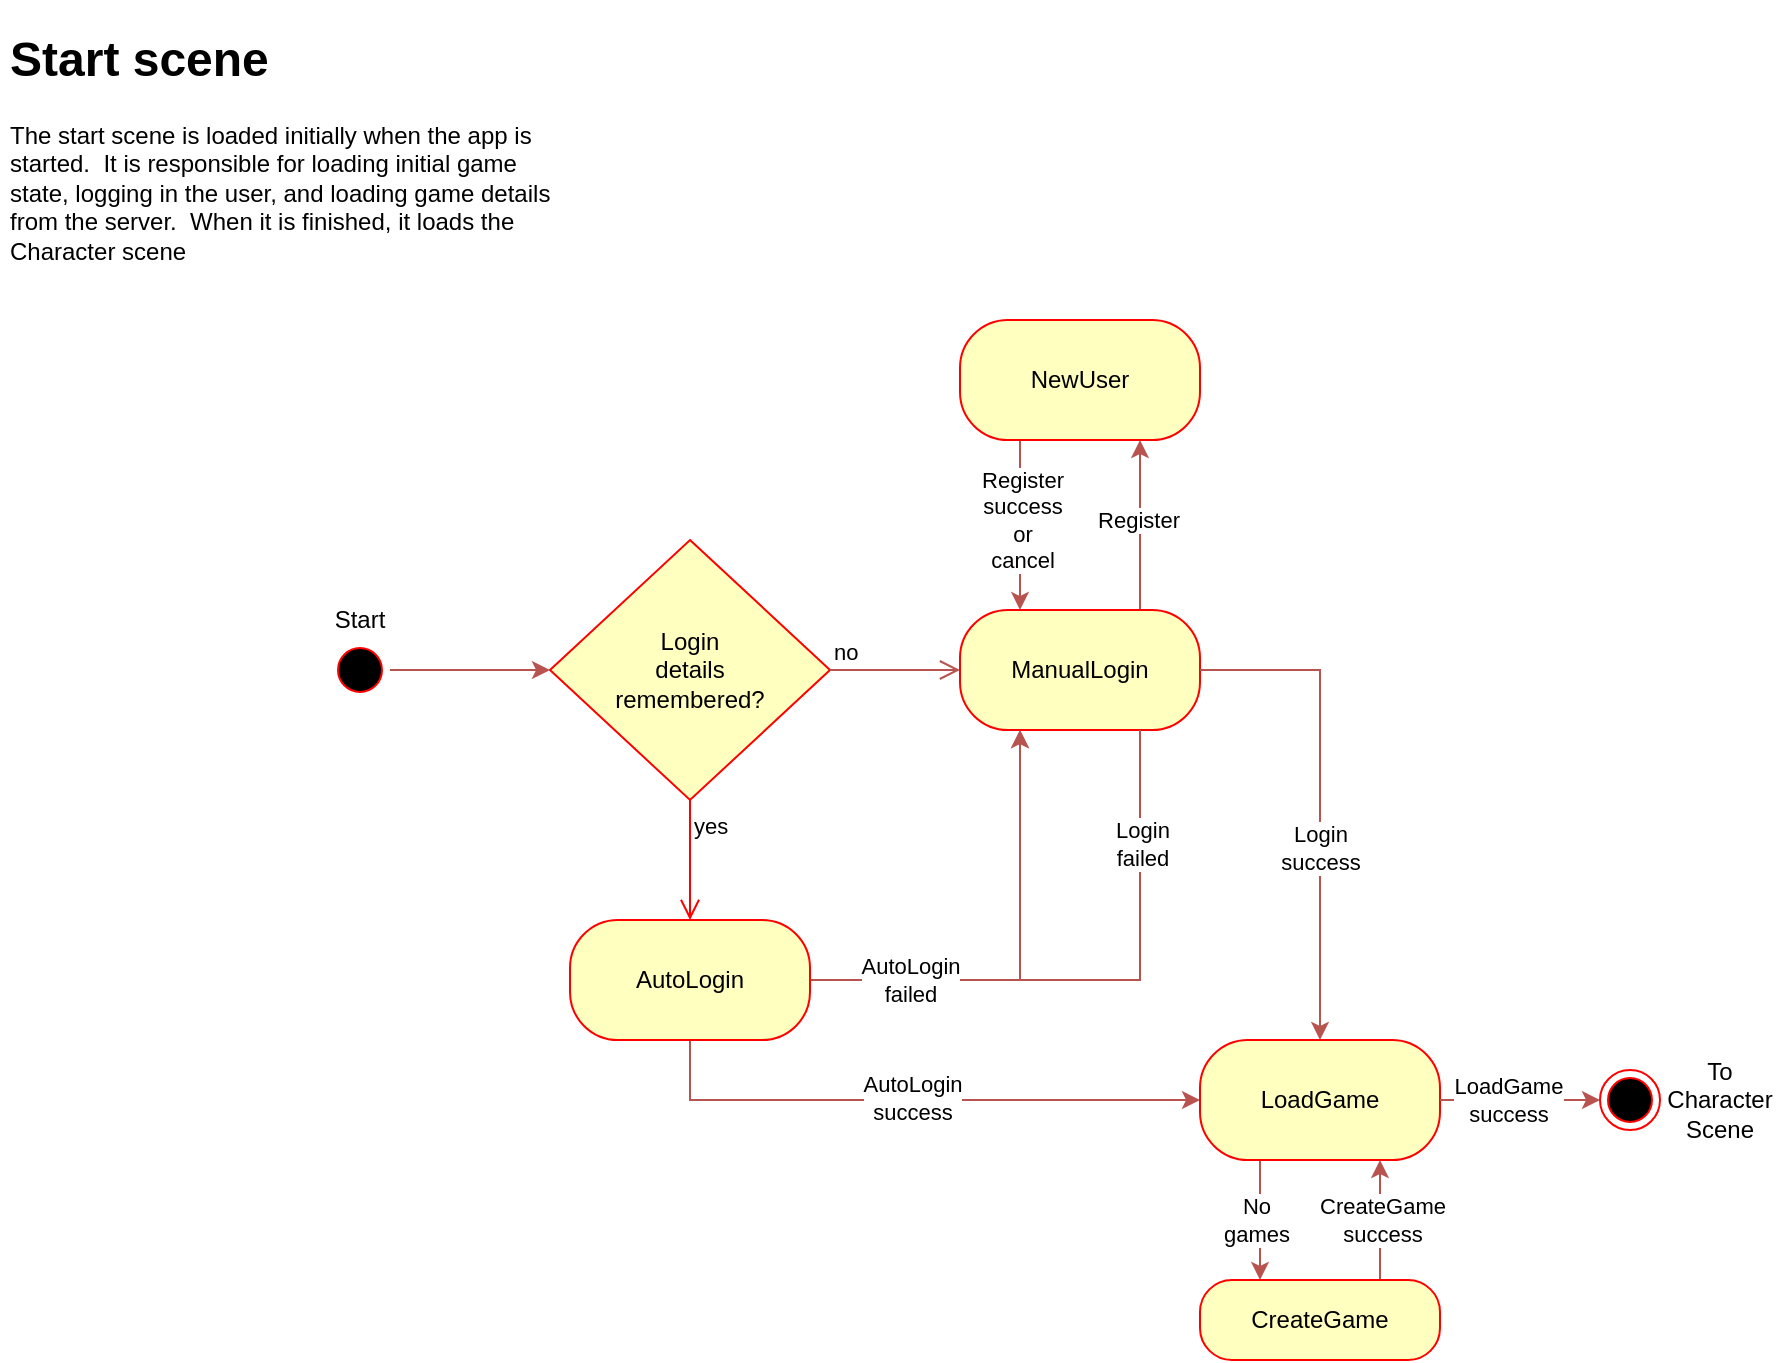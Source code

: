 <mxfile version="21.6.8" type="github">
  <diagram name="Page-1" id="58cdce13-f638-feb5-8d6f-7d28b1aa9fa0">
    <mxGraphModel dx="2074" dy="1122" grid="1" gridSize="10" guides="1" tooltips="1" connect="1" arrows="1" fold="1" page="1" pageScale="1" pageWidth="1100" pageHeight="850" background="none" math="0" shadow="0">
      <root>
        <mxCell id="0" />
        <mxCell id="1" parent="0" />
        <mxCell id="382b91b5511bd0f7-1" value="" style="ellipse;html=1;shape=startState;fillColor=#000000;strokeColor=#ff0000;rounded=1;shadow=0;comic=0;labelBackgroundColor=none;fontFamily=Verdana;fontSize=12;fontColor=#000000;align=center;direction=south;" parent="1" vertex="1">
          <mxGeometry x="185" y="330" width="30" height="30" as="geometry" />
        </mxCell>
        <mxCell id="qHw43fdvEsDscST8Ym2Q-1" value="Start" style="text;html=1;strokeColor=none;fillColor=none;align=center;verticalAlign=middle;whiteSpace=wrap;rounded=0;" vertex="1" parent="1">
          <mxGeometry x="170" y="305" width="60" height="30" as="geometry" />
        </mxCell>
        <mxCell id="qHw43fdvEsDscST8Ym2Q-3" value="&lt;div&gt;Login&lt;/div&gt;&lt;div&gt;details&lt;/div&gt;&lt;div&gt;remembered?&lt;br&gt;&lt;/div&gt;" style="rhombus;whiteSpace=wrap;html=1;fontColor=#000000;fillColor=#ffffc0;strokeColor=#ff0000;" vertex="1" parent="1">
          <mxGeometry x="295" y="280" width="140" height="130" as="geometry" />
        </mxCell>
        <mxCell id="qHw43fdvEsDscST8Ym2Q-4" value="no" style="edgeStyle=orthogonalEdgeStyle;html=1;align=left;verticalAlign=bottom;endArrow=open;endSize=8;strokeColor=#b85450;rounded=0;fillColor=#f8cecc;" edge="1" source="qHw43fdvEsDscST8Ym2Q-3" parent="1" target="qHw43fdvEsDscST8Ym2Q-11">
          <mxGeometry x="-1" relative="1" as="geometry">
            <mxPoint x="475" y="345" as="targetPoint" />
          </mxGeometry>
        </mxCell>
        <mxCell id="qHw43fdvEsDscST8Ym2Q-5" value="yes" style="edgeStyle=orthogonalEdgeStyle;html=1;align=left;verticalAlign=top;endArrow=open;endSize=8;strokeColor=#ff0000;rounded=0;" edge="1" source="qHw43fdvEsDscST8Ym2Q-3" parent="1" target="qHw43fdvEsDscST8Ym2Q-8">
          <mxGeometry x="-1" relative="1" as="geometry">
            <mxPoint x="630" y="490" as="targetPoint" />
            <Array as="points">
              <mxPoint x="365" y="460" />
              <mxPoint x="365" y="460" />
            </Array>
          </mxGeometry>
        </mxCell>
        <mxCell id="qHw43fdvEsDscST8Ym2Q-6" value="" style="edgeStyle=orthogonalEdgeStyle;rounded=0;orthogonalLoop=1;jettySize=auto;html=1;fillColor=#f8cecc;strokeColor=#b85450;" edge="1" parent="1" source="382b91b5511bd0f7-1" target="qHw43fdvEsDscST8Ym2Q-3">
          <mxGeometry relative="1" as="geometry" />
        </mxCell>
        <mxCell id="qHw43fdvEsDscST8Ym2Q-7" value="&lt;h1&gt;Start scene&lt;br&gt;&lt;/h1&gt;&lt;p&gt;The start scene is loaded initially when the app is started.&amp;nbsp; It is responsible for loading initial game state, logging in the user, and loading game details from the server.&amp;nbsp; When it is finished, it loads the Character scene&lt;/p&gt;" style="text;html=1;strokeColor=none;fillColor=none;spacing=5;spacingTop=-20;whiteSpace=wrap;overflow=hidden;rounded=0;" vertex="1" parent="1">
          <mxGeometry x="20" y="20" width="280" height="140" as="geometry" />
        </mxCell>
        <mxCell id="qHw43fdvEsDscST8Ym2Q-19" style="edgeStyle=orthogonalEdgeStyle;rounded=0;orthogonalLoop=1;jettySize=auto;html=1;exitX=1;exitY=0.5;exitDx=0;exitDy=0;entryX=0.25;entryY=1;entryDx=0;entryDy=0;fillColor=#f8cecc;strokeColor=#b85450;" edge="1" parent="1" source="qHw43fdvEsDscST8Ym2Q-8" target="qHw43fdvEsDscST8Ym2Q-11">
          <mxGeometry relative="1" as="geometry" />
        </mxCell>
        <mxCell id="qHw43fdvEsDscST8Ym2Q-38" value="&lt;div&gt;AutoLogin&lt;/div&gt;&lt;div&gt;failed&lt;br&gt;&lt;/div&gt;" style="edgeLabel;html=1;align=center;verticalAlign=middle;resizable=0;points=[];" vertex="1" connectable="0" parent="qHw43fdvEsDscST8Ym2Q-19">
          <mxGeometry x="-0.565" relative="1" as="geometry">
            <mxPoint as="offset" />
          </mxGeometry>
        </mxCell>
        <mxCell id="qHw43fdvEsDscST8Ym2Q-34" style="edgeStyle=orthogonalEdgeStyle;rounded=0;orthogonalLoop=1;jettySize=auto;html=1;fillColor=#f8cecc;strokeColor=#b85450;" edge="1" parent="1" source="qHw43fdvEsDscST8Ym2Q-8" target="qHw43fdvEsDscST8Ym2Q-27">
          <mxGeometry relative="1" as="geometry">
            <Array as="points">
              <mxPoint x="365" y="560" />
            </Array>
          </mxGeometry>
        </mxCell>
        <mxCell id="qHw43fdvEsDscST8Ym2Q-42" value="&lt;div&gt;AutoLogin&lt;/div&gt;&lt;div&gt;success&lt;br&gt;&lt;/div&gt;" style="edgeLabel;html=1;align=center;verticalAlign=middle;resizable=0;points=[];" vertex="1" connectable="0" parent="qHw43fdvEsDscST8Ym2Q-34">
          <mxGeometry x="-0.011" y="1" relative="1" as="geometry">
            <mxPoint as="offset" />
          </mxGeometry>
        </mxCell>
        <mxCell id="qHw43fdvEsDscST8Ym2Q-8" value="AutoLogin" style="rounded=1;whiteSpace=wrap;html=1;arcSize=40;fontColor=#000000;fillColor=#ffffc0;strokeColor=#ff0000;" vertex="1" parent="1">
          <mxGeometry x="305" y="470" width="120" height="60" as="geometry" />
        </mxCell>
        <mxCell id="qHw43fdvEsDscST8Ym2Q-23" style="edgeStyle=orthogonalEdgeStyle;rounded=0;orthogonalLoop=1;jettySize=auto;html=1;exitX=0.75;exitY=0;exitDx=0;exitDy=0;entryX=0.75;entryY=1;entryDx=0;entryDy=0;fillColor=#f8cecc;strokeColor=#b85450;" edge="1" parent="1" source="qHw43fdvEsDscST8Ym2Q-11" target="qHw43fdvEsDscST8Ym2Q-21">
          <mxGeometry relative="1" as="geometry" />
        </mxCell>
        <mxCell id="qHw43fdvEsDscST8Ym2Q-25" value="Register" style="edgeLabel;html=1;align=center;verticalAlign=middle;resizable=0;points=[];" vertex="1" connectable="0" parent="qHw43fdvEsDscST8Ym2Q-23">
          <mxGeometry x="-0.106" y="1" relative="1" as="geometry">
            <mxPoint y="-7" as="offset" />
          </mxGeometry>
        </mxCell>
        <mxCell id="qHw43fdvEsDscST8Ym2Q-11" value="ManualLogin" style="rounded=1;whiteSpace=wrap;html=1;arcSize=40;fontColor=#000000;fillColor=#ffffc0;strokeColor=#ff0000;" vertex="1" parent="1">
          <mxGeometry x="500" y="315" width="120" height="60" as="geometry" />
        </mxCell>
        <mxCell id="qHw43fdvEsDscST8Ym2Q-20" style="edgeStyle=orthogonalEdgeStyle;rounded=0;orthogonalLoop=1;jettySize=auto;html=1;exitX=0.75;exitY=1;exitDx=0;exitDy=0;entryX=0.25;entryY=1;entryDx=0;entryDy=0;fillColor=#f8cecc;strokeColor=#b85450;" edge="1" parent="1" source="qHw43fdvEsDscST8Ym2Q-11" target="qHw43fdvEsDscST8Ym2Q-11">
          <mxGeometry relative="1" as="geometry">
            <Array as="points">
              <mxPoint x="590" y="500" />
              <mxPoint x="530" y="500" />
            </Array>
          </mxGeometry>
        </mxCell>
        <mxCell id="qHw43fdvEsDscST8Ym2Q-37" value="&lt;div&gt;Login&lt;/div&gt;&lt;div&gt;failed&lt;br&gt;&lt;/div&gt;" style="edgeLabel;html=1;align=center;verticalAlign=middle;resizable=0;points=[];" vertex="1" connectable="0" parent="qHw43fdvEsDscST8Ym2Q-20">
          <mxGeometry x="-0.632" y="1" relative="1" as="geometry">
            <mxPoint as="offset" />
          </mxGeometry>
        </mxCell>
        <mxCell id="qHw43fdvEsDscST8Ym2Q-24" style="edgeStyle=orthogonalEdgeStyle;rounded=0;orthogonalLoop=1;jettySize=auto;html=1;exitX=0.25;exitY=1;exitDx=0;exitDy=0;entryX=0.25;entryY=0;entryDx=0;entryDy=0;fillColor=#f8cecc;strokeColor=#b85450;" edge="1" parent="1" source="qHw43fdvEsDscST8Ym2Q-21" target="qHw43fdvEsDscST8Ym2Q-11">
          <mxGeometry relative="1" as="geometry" />
        </mxCell>
        <mxCell id="qHw43fdvEsDscST8Ym2Q-26" value="&lt;div&gt;Register&lt;/div&gt;&lt;div&gt;success&lt;/div&gt;&lt;div&gt;or&lt;/div&gt;&lt;div&gt;cancel&lt;br&gt;&lt;/div&gt;" style="edgeLabel;html=1;align=center;verticalAlign=middle;resizable=0;points=[];" vertex="1" connectable="0" parent="qHw43fdvEsDscST8Ym2Q-24">
          <mxGeometry x="-0.153" y="1" relative="1" as="geometry">
            <mxPoint y="4" as="offset" />
          </mxGeometry>
        </mxCell>
        <mxCell id="qHw43fdvEsDscST8Ym2Q-33" style="edgeStyle=orthogonalEdgeStyle;rounded=0;orthogonalLoop=1;jettySize=auto;html=1;fillColor=#f8cecc;strokeColor=#b85450;" edge="1" parent="1" source="qHw43fdvEsDscST8Ym2Q-11" target="qHw43fdvEsDscST8Ym2Q-27">
          <mxGeometry relative="1" as="geometry">
            <Array as="points">
              <mxPoint x="680" y="345" />
            </Array>
          </mxGeometry>
        </mxCell>
        <mxCell id="qHw43fdvEsDscST8Ym2Q-39" value="&lt;div&gt;Login&lt;/div&gt;&lt;div&gt;success&lt;br&gt;&lt;/div&gt;" style="edgeLabel;html=1;align=center;verticalAlign=middle;resizable=0;points=[];" vertex="1" connectable="0" parent="qHw43fdvEsDscST8Ym2Q-33">
          <mxGeometry x="0.216" relative="1" as="geometry">
            <mxPoint as="offset" />
          </mxGeometry>
        </mxCell>
        <mxCell id="qHw43fdvEsDscST8Ym2Q-21" value="NewUser" style="rounded=1;whiteSpace=wrap;html=1;arcSize=40;fontColor=#000000;fillColor=#ffffc0;strokeColor=#ff0000;" vertex="1" parent="1">
          <mxGeometry x="500" y="170" width="120" height="60" as="geometry" />
        </mxCell>
        <mxCell id="qHw43fdvEsDscST8Ym2Q-45" style="edgeStyle=orthogonalEdgeStyle;rounded=0;orthogonalLoop=1;jettySize=auto;html=1;fillColor=#f8cecc;strokeColor=#b85450;" edge="1" parent="1" source="qHw43fdvEsDscST8Ym2Q-27" target="qHw43fdvEsDscST8Ym2Q-43">
          <mxGeometry relative="1" as="geometry">
            <Array as="points">
              <mxPoint x="650" y="610" />
              <mxPoint x="650" y="610" />
            </Array>
          </mxGeometry>
        </mxCell>
        <mxCell id="qHw43fdvEsDscST8Ym2Q-46" value="&lt;div&gt;No&lt;/div&gt;&lt;div&gt;games&lt;br&gt;&lt;/div&gt;" style="edgeLabel;html=1;align=center;verticalAlign=middle;resizable=0;points=[];" vertex="1" connectable="0" parent="qHw43fdvEsDscST8Ym2Q-45">
          <mxGeometry x="-0.167" y="-2" relative="1" as="geometry">
            <mxPoint y="5" as="offset" />
          </mxGeometry>
        </mxCell>
        <mxCell id="qHw43fdvEsDscST8Ym2Q-27" value="LoadGame" style="rounded=1;whiteSpace=wrap;html=1;arcSize=40;fontColor=#000000;fillColor=#ffffc0;strokeColor=#ff0000;" vertex="1" parent="1">
          <mxGeometry x="620" y="530" width="120" height="60" as="geometry" />
        </mxCell>
        <mxCell id="qHw43fdvEsDscST8Ym2Q-47" style="edgeStyle=orthogonalEdgeStyle;rounded=0;orthogonalLoop=1;jettySize=auto;html=1;exitX=0.75;exitY=0;exitDx=0;exitDy=0;entryX=0.75;entryY=1;entryDx=0;entryDy=0;fillColor=#f8cecc;strokeColor=#b85450;" edge="1" parent="1" source="qHw43fdvEsDscST8Ym2Q-43" target="qHw43fdvEsDscST8Ym2Q-27">
          <mxGeometry relative="1" as="geometry" />
        </mxCell>
        <mxCell id="qHw43fdvEsDscST8Ym2Q-48" value="&lt;div&gt;CreateGame&lt;/div&gt;&lt;div&gt;success&lt;br&gt;&lt;/div&gt;" style="edgeLabel;html=1;align=center;verticalAlign=middle;resizable=0;points=[];" vertex="1" connectable="0" parent="qHw43fdvEsDscST8Ym2Q-47">
          <mxGeometry y="-1" relative="1" as="geometry">
            <mxPoint as="offset" />
          </mxGeometry>
        </mxCell>
        <mxCell id="qHw43fdvEsDscST8Ym2Q-43" value="CreateGame" style="rounded=1;whiteSpace=wrap;html=1;arcSize=40;fontColor=#000000;fillColor=#ffffc0;strokeColor=#ff0000;" vertex="1" parent="1">
          <mxGeometry x="620" y="650" width="120" height="40" as="geometry" />
        </mxCell>
        <mxCell id="qHw43fdvEsDscST8Ym2Q-49" value="" style="ellipse;html=1;shape=endState;fillColor=#000000;strokeColor=#ff0000;" vertex="1" parent="1">
          <mxGeometry x="820" y="545" width="30" height="30" as="geometry" />
        </mxCell>
        <mxCell id="qHw43fdvEsDscST8Ym2Q-50" value="" style="edgeStyle=orthogonalEdgeStyle;rounded=0;orthogonalLoop=1;jettySize=auto;html=1;fillColor=#f8cecc;strokeColor=#b85450;" edge="1" parent="1" source="qHw43fdvEsDscST8Ym2Q-27" target="qHw43fdvEsDscST8Ym2Q-49">
          <mxGeometry relative="1" as="geometry" />
        </mxCell>
        <mxCell id="qHw43fdvEsDscST8Ym2Q-52" value="&lt;div&gt;LoadGame&lt;/div&gt;&lt;div&gt;success&lt;br&gt;&lt;/div&gt;" style="edgeLabel;html=1;align=center;verticalAlign=middle;resizable=0;points=[];" vertex="1" connectable="0" parent="qHw43fdvEsDscST8Ym2Q-50">
          <mxGeometry x="0.075" relative="1" as="geometry">
            <mxPoint x="-9" as="offset" />
          </mxGeometry>
        </mxCell>
        <mxCell id="qHw43fdvEsDscST8Ym2Q-51" value="&lt;div&gt;To Character&lt;/div&gt;&lt;div&gt;Scene&lt;br&gt;&lt;/div&gt;" style="text;html=1;strokeColor=none;fillColor=none;align=center;verticalAlign=middle;whiteSpace=wrap;rounded=0;" vertex="1" parent="1">
          <mxGeometry x="850" y="545" width="60" height="30" as="geometry" />
        </mxCell>
      </root>
    </mxGraphModel>
  </diagram>
</mxfile>
